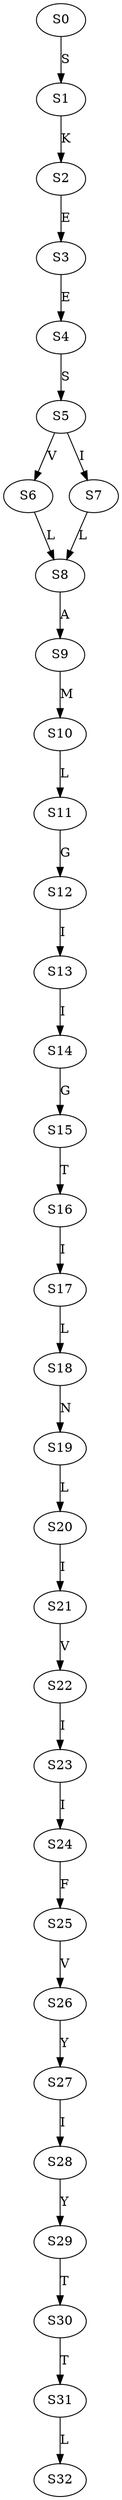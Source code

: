 strict digraph  {
	S0 -> S1 [ label = S ];
	S1 -> S2 [ label = K ];
	S2 -> S3 [ label = E ];
	S3 -> S4 [ label = E ];
	S4 -> S5 [ label = S ];
	S5 -> S6 [ label = V ];
	S5 -> S7 [ label = I ];
	S6 -> S8 [ label = L ];
	S7 -> S8 [ label = L ];
	S8 -> S9 [ label = A ];
	S9 -> S10 [ label = M ];
	S10 -> S11 [ label = L ];
	S11 -> S12 [ label = G ];
	S12 -> S13 [ label = I ];
	S13 -> S14 [ label = I ];
	S14 -> S15 [ label = G ];
	S15 -> S16 [ label = T ];
	S16 -> S17 [ label = I ];
	S17 -> S18 [ label = L ];
	S18 -> S19 [ label = N ];
	S19 -> S20 [ label = L ];
	S20 -> S21 [ label = I ];
	S21 -> S22 [ label = V ];
	S22 -> S23 [ label = I ];
	S23 -> S24 [ label = I ];
	S24 -> S25 [ label = F ];
	S25 -> S26 [ label = V ];
	S26 -> S27 [ label = Y ];
	S27 -> S28 [ label = I ];
	S28 -> S29 [ label = Y ];
	S29 -> S30 [ label = T ];
	S30 -> S31 [ label = T ];
	S31 -> S32 [ label = L ];
}
